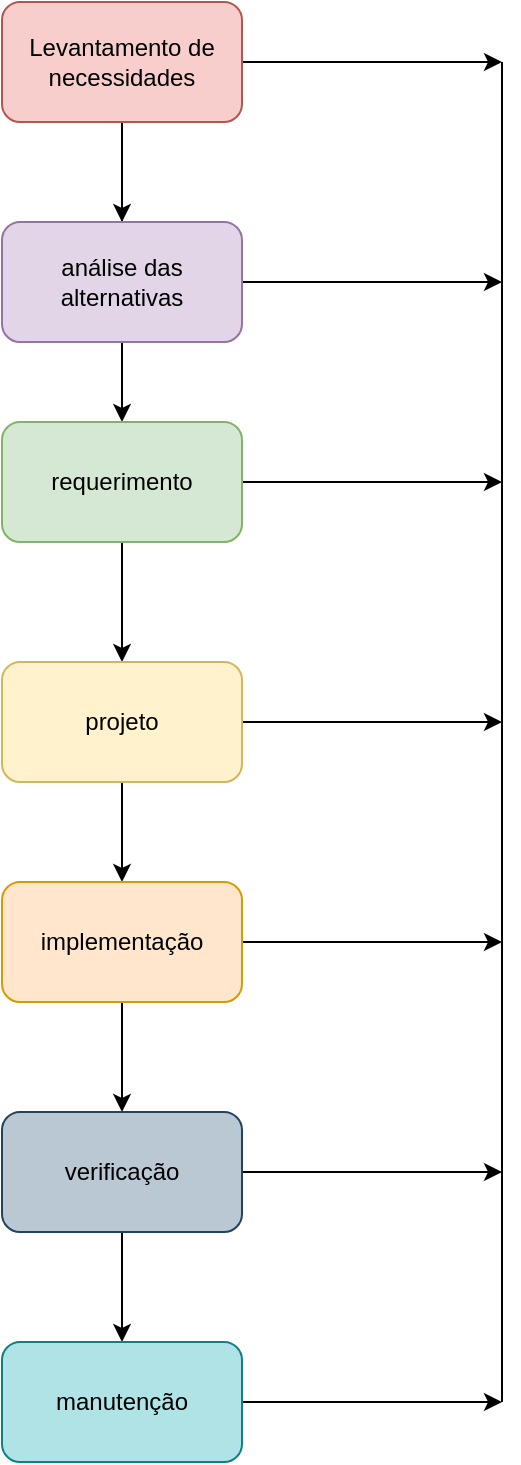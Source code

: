 <mxfile version="21.1.5" type="github">
  <diagram name="Página-1" id="WWqpD9CL6zhd6dJ4Jtha">
    <mxGraphModel dx="982" dy="681" grid="1" gridSize="10" guides="1" tooltips="1" connect="1" arrows="1" fold="1" page="1" pageScale="1" pageWidth="827" pageHeight="1169" math="0" shadow="0">
      <root>
        <mxCell id="0" />
        <mxCell id="1" parent="0" />
        <mxCell id="5Sv67f4gUYZvEAF9gc20-8" style="edgeStyle=orthogonalEdgeStyle;rounded=0;orthogonalLoop=1;jettySize=auto;html=1;entryX=0.5;entryY=0.333;entryDx=0;entryDy=0;entryPerimeter=0;" parent="1" source="5Sv67f4gUYZvEAF9gc20-1" target="5Sv67f4gUYZvEAF9gc20-2" edge="1">
          <mxGeometry relative="1" as="geometry" />
        </mxCell>
        <mxCell id="5Sv67f4gUYZvEAF9gc20-14" style="edgeStyle=orthogonalEdgeStyle;rounded=0;orthogonalLoop=1;jettySize=auto;html=1;" parent="1" source="5Sv67f4gUYZvEAF9gc20-1" target="5Sv67f4gUYZvEAF9gc20-2" edge="1">
          <mxGeometry relative="1" as="geometry" />
        </mxCell>
        <mxCell id="5Sv67f4gUYZvEAF9gc20-20" style="edgeStyle=orthogonalEdgeStyle;rounded=0;orthogonalLoop=1;jettySize=auto;html=1;" parent="1" source="5Sv67f4gUYZvEAF9gc20-1" edge="1">
          <mxGeometry relative="1" as="geometry">
            <mxPoint x="260" y="30" as="targetPoint" />
          </mxGeometry>
        </mxCell>
        <mxCell id="5Sv67f4gUYZvEAF9gc20-1" value="Levantamento de necessidades" style="rounded=1;whiteSpace=wrap;html=1;fillColor=#f8cecc;strokeColor=#b85450;" parent="1" vertex="1">
          <mxGeometry x="10" width="120" height="60" as="geometry" />
        </mxCell>
        <mxCell id="5Sv67f4gUYZvEAF9gc20-9" style="edgeStyle=orthogonalEdgeStyle;rounded=0;orthogonalLoop=1;jettySize=auto;html=1;" parent="1" source="5Sv67f4gUYZvEAF9gc20-2" target="5Sv67f4gUYZvEAF9gc20-3" edge="1">
          <mxGeometry relative="1" as="geometry" />
        </mxCell>
        <mxCell id="5Sv67f4gUYZvEAF9gc20-19" style="edgeStyle=orthogonalEdgeStyle;rounded=0;orthogonalLoop=1;jettySize=auto;html=1;" parent="1" source="5Sv67f4gUYZvEAF9gc20-2" edge="1">
          <mxGeometry relative="1" as="geometry">
            <mxPoint x="260" y="140" as="targetPoint" />
          </mxGeometry>
        </mxCell>
        <mxCell id="5Sv67f4gUYZvEAF9gc20-2" value="análise das alternativas" style="rounded=1;whiteSpace=wrap;html=1;fillColor=#e1d5e7;strokeColor=#9673a6;" parent="1" vertex="1">
          <mxGeometry x="10" y="110" width="120" height="60" as="geometry" />
        </mxCell>
        <mxCell id="5Sv67f4gUYZvEAF9gc20-10" style="edgeStyle=orthogonalEdgeStyle;rounded=0;orthogonalLoop=1;jettySize=auto;html=1;" parent="1" source="5Sv67f4gUYZvEAF9gc20-3" target="5Sv67f4gUYZvEAF9gc20-4" edge="1">
          <mxGeometry relative="1" as="geometry" />
        </mxCell>
        <mxCell id="5Sv67f4gUYZvEAF9gc20-18" style="edgeStyle=orthogonalEdgeStyle;rounded=0;orthogonalLoop=1;jettySize=auto;html=1;" parent="1" source="5Sv67f4gUYZvEAF9gc20-3" edge="1">
          <mxGeometry relative="1" as="geometry">
            <mxPoint x="260" y="240" as="targetPoint" />
          </mxGeometry>
        </mxCell>
        <mxCell id="5Sv67f4gUYZvEAF9gc20-3" value="requerimento" style="rounded=1;whiteSpace=wrap;html=1;fillColor=#d5e8d4;strokeColor=#82b366;" parent="1" vertex="1">
          <mxGeometry x="10" y="210" width="120" height="60" as="geometry" />
        </mxCell>
        <mxCell id="5Sv67f4gUYZvEAF9gc20-11" style="edgeStyle=orthogonalEdgeStyle;rounded=0;orthogonalLoop=1;jettySize=auto;html=1;" parent="1" source="5Sv67f4gUYZvEAF9gc20-4" target="5Sv67f4gUYZvEAF9gc20-5" edge="1">
          <mxGeometry relative="1" as="geometry" />
        </mxCell>
        <mxCell id="5Sv67f4gUYZvEAF9gc20-17" style="edgeStyle=orthogonalEdgeStyle;rounded=0;orthogonalLoop=1;jettySize=auto;html=1;" parent="1" source="5Sv67f4gUYZvEAF9gc20-4" edge="1">
          <mxGeometry relative="1" as="geometry">
            <mxPoint x="260" y="360" as="targetPoint" />
          </mxGeometry>
        </mxCell>
        <mxCell id="5Sv67f4gUYZvEAF9gc20-4" value="projeto" style="rounded=1;whiteSpace=wrap;html=1;fillColor=#fff2cc;strokeColor=#d6b656;" parent="1" vertex="1">
          <mxGeometry x="10" y="330" width="120" height="60" as="geometry" />
        </mxCell>
        <mxCell id="5Sv67f4gUYZvEAF9gc20-12" style="edgeStyle=orthogonalEdgeStyle;rounded=0;orthogonalLoop=1;jettySize=auto;html=1;" parent="1" source="5Sv67f4gUYZvEAF9gc20-5" target="5Sv67f4gUYZvEAF9gc20-6" edge="1">
          <mxGeometry relative="1" as="geometry" />
        </mxCell>
        <mxCell id="5Sv67f4gUYZvEAF9gc20-21" style="edgeStyle=orthogonalEdgeStyle;rounded=0;orthogonalLoop=1;jettySize=auto;html=1;" parent="1" source="5Sv67f4gUYZvEAF9gc20-5" edge="1">
          <mxGeometry relative="1" as="geometry">
            <mxPoint x="260" y="470" as="targetPoint" />
          </mxGeometry>
        </mxCell>
        <mxCell id="5Sv67f4gUYZvEAF9gc20-5" value="implementação" style="rounded=1;whiteSpace=wrap;html=1;fillColor=#ffe6cc;strokeColor=#d79b00;" parent="1" vertex="1">
          <mxGeometry x="10" y="440" width="120" height="60" as="geometry" />
        </mxCell>
        <mxCell id="5Sv67f4gUYZvEAF9gc20-13" style="edgeStyle=orthogonalEdgeStyle;rounded=0;orthogonalLoop=1;jettySize=auto;html=1;entryX=0.5;entryY=0;entryDx=0;entryDy=0;" parent="1" source="5Sv67f4gUYZvEAF9gc20-6" target="5Sv67f4gUYZvEAF9gc20-7" edge="1">
          <mxGeometry relative="1" as="geometry" />
        </mxCell>
        <mxCell id="5Sv67f4gUYZvEAF9gc20-22" style="edgeStyle=orthogonalEdgeStyle;rounded=0;orthogonalLoop=1;jettySize=auto;html=1;" parent="1" source="5Sv67f4gUYZvEAF9gc20-6" edge="1">
          <mxGeometry relative="1" as="geometry">
            <mxPoint x="260" y="585" as="targetPoint" />
          </mxGeometry>
        </mxCell>
        <mxCell id="5Sv67f4gUYZvEAF9gc20-6" value="verificação" style="rounded=1;whiteSpace=wrap;html=1;fillColor=#bac8d3;strokeColor=#23445d;" parent="1" vertex="1">
          <mxGeometry x="10" y="555" width="120" height="60" as="geometry" />
        </mxCell>
        <mxCell id="5Sv67f4gUYZvEAF9gc20-23" style="edgeStyle=orthogonalEdgeStyle;rounded=0;orthogonalLoop=1;jettySize=auto;html=1;" parent="1" source="5Sv67f4gUYZvEAF9gc20-7" edge="1">
          <mxGeometry relative="1" as="geometry">
            <mxPoint x="260" y="700" as="targetPoint" />
          </mxGeometry>
        </mxCell>
        <mxCell id="5Sv67f4gUYZvEAF9gc20-7" value="manutenção" style="rounded=1;whiteSpace=wrap;html=1;fillColor=#b0e3e6;strokeColor=#0e8088;" parent="1" vertex="1">
          <mxGeometry x="10" y="670" width="120" height="60" as="geometry" />
        </mxCell>
        <mxCell id="5Sv67f4gUYZvEAF9gc20-16" value="" style="endArrow=none;html=1;rounded=0;" parent="1" edge="1">
          <mxGeometry width="50" height="50" relative="1" as="geometry">
            <mxPoint x="260" y="700" as="sourcePoint" />
            <mxPoint x="260" y="30" as="targetPoint" />
            <Array as="points" />
          </mxGeometry>
        </mxCell>
      </root>
    </mxGraphModel>
  </diagram>
</mxfile>
